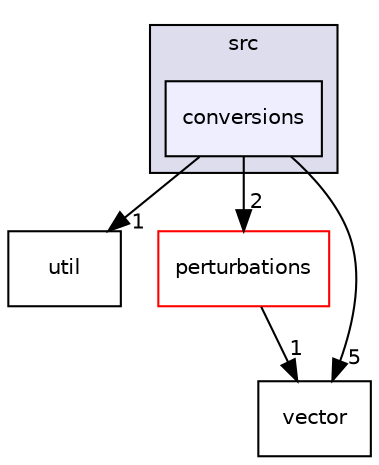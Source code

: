 digraph "src/conversions" {
  compound=true
  node [ fontsize="10", fontname="Helvetica"];
  edge [ labelfontsize="10", labelfontname="Helvetica"];
  subgraph clusterdir_68267d1309a1af8e8297ef4c3efbcdba {
    graph [ bgcolor="#ddddee", pencolor="black", label="src" fontname="Helvetica", fontsize="10", URL="dir_68267d1309a1af8e8297ef4c3efbcdba.html"]
  dir_7525d6432cd0d075dffa0aef6bc30566 [shape=box, label="conversions", style="filled", fillcolor="#eeeeff", pencolor="black", URL="dir_7525d6432cd0d075dffa0aef6bc30566.html"];
  }
  dir_b7878ad5ecbf2506f4125b9d34c97e45 [shape=box label="util" URL="dir_b7878ad5ecbf2506f4125b9d34c97e45.html"];
  dir_6d92fb80b9641c838ab72716bed4978c [shape=box label="perturbations" fillcolor="white" style="filled" color="red" URL="dir_6d92fb80b9641c838ab72716bed4978c.html"];
  dir_0baa9f3d984dd29d1429171590d769d6 [shape=box label="vector" URL="dir_0baa9f3d984dd29d1429171590d769d6.html"];
  dir_6d92fb80b9641c838ab72716bed4978c->dir_0baa9f3d984dd29d1429171590d769d6 [headlabel="1", labeldistance=1.5 headhref="dir_000005_000008.html"];
  dir_7525d6432cd0d075dffa0aef6bc30566->dir_b7878ad5ecbf2506f4125b9d34c97e45 [headlabel="1", labeldistance=1.5 headhref="dir_000002_000007.html"];
  dir_7525d6432cd0d075dffa0aef6bc30566->dir_6d92fb80b9641c838ab72716bed4978c [headlabel="2", labeldistance=1.5 headhref="dir_000002_000005.html"];
  dir_7525d6432cd0d075dffa0aef6bc30566->dir_0baa9f3d984dd29d1429171590d769d6 [headlabel="5", labeldistance=1.5 headhref="dir_000002_000008.html"];
}
